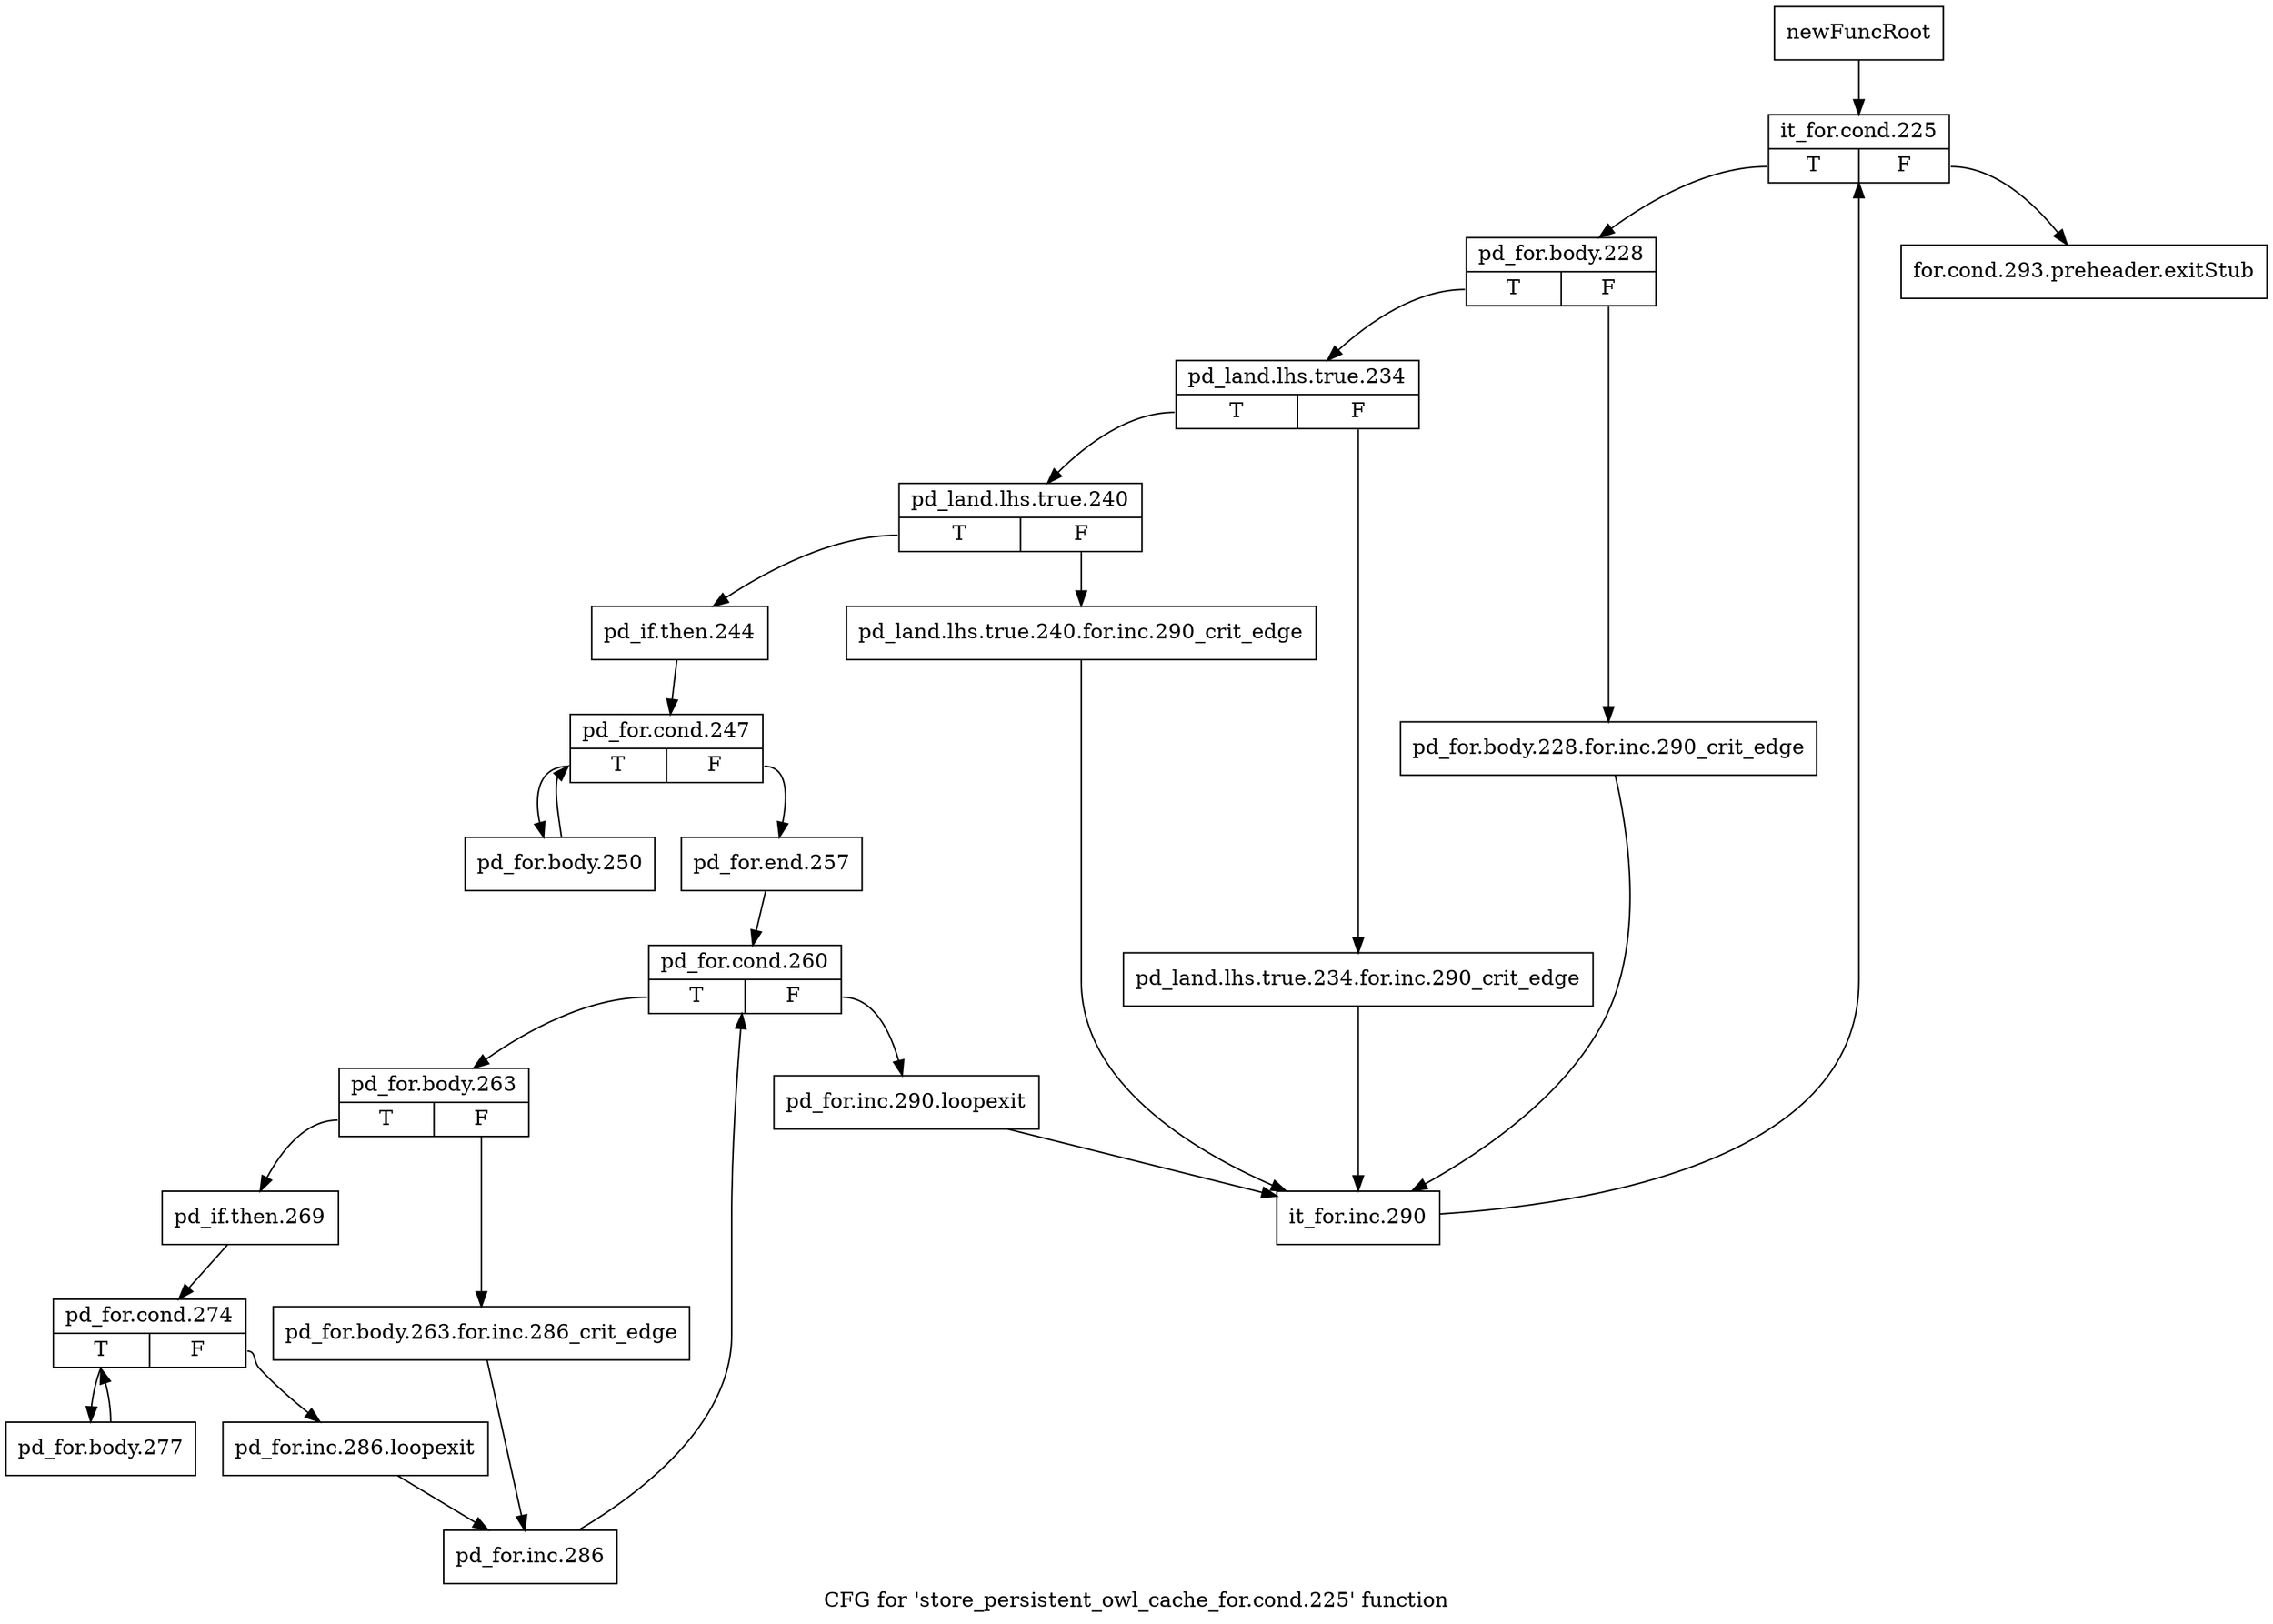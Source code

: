 digraph "CFG for 'store_persistent_owl_cache_for.cond.225' function" {
	label="CFG for 'store_persistent_owl_cache_for.cond.225' function";

	Node0x473b270 [shape=record,label="{newFuncRoot}"];
	Node0x473b270 -> Node0x473b310;
	Node0x473b2c0 [shape=record,label="{for.cond.293.preheader.exitStub}"];
	Node0x473b310 [shape=record,label="{it_for.cond.225|{<s0>T|<s1>F}}"];
	Node0x473b310:s0 -> Node0x473b360;
	Node0x473b310:s1 -> Node0x473b2c0;
	Node0x473b360 [shape=record,label="{pd_for.body.228|{<s0>T|<s1>F}}"];
	Node0x473b360:s0 -> Node0x473b400;
	Node0x473b360:s1 -> Node0x473b3b0;
	Node0x473b3b0 [shape=record,label="{pd_for.body.228.for.inc.290_crit_edge}"];
	Node0x473b3b0 -> Node0x473b6d0;
	Node0x473b400 [shape=record,label="{pd_land.lhs.true.234|{<s0>T|<s1>F}}"];
	Node0x473b400:s0 -> Node0x473b4a0;
	Node0x473b400:s1 -> Node0x473b450;
	Node0x473b450 [shape=record,label="{pd_land.lhs.true.234.for.inc.290_crit_edge}"];
	Node0x473b450 -> Node0x473b6d0;
	Node0x473b4a0 [shape=record,label="{pd_land.lhs.true.240|{<s0>T|<s1>F}}"];
	Node0x473b4a0:s0 -> Node0x473b540;
	Node0x473b4a0:s1 -> Node0x473b4f0;
	Node0x473b4f0 [shape=record,label="{pd_land.lhs.true.240.for.inc.290_crit_edge}"];
	Node0x473b4f0 -> Node0x473b6d0;
	Node0x473b540 [shape=record,label="{pd_if.then.244}"];
	Node0x473b540 -> Node0x473b590;
	Node0x473b590 [shape=record,label="{pd_for.cond.247|{<s0>T|<s1>F}}"];
	Node0x473b590:s0 -> Node0x473b950;
	Node0x473b590:s1 -> Node0x473b5e0;
	Node0x473b5e0 [shape=record,label="{pd_for.end.257}"];
	Node0x473b5e0 -> Node0x473b630;
	Node0x473b630 [shape=record,label="{pd_for.cond.260|{<s0>T|<s1>F}}"];
	Node0x473b630:s0 -> Node0x473b720;
	Node0x473b630:s1 -> Node0x473b680;
	Node0x473b680 [shape=record,label="{pd_for.inc.290.loopexit}"];
	Node0x473b680 -> Node0x473b6d0;
	Node0x473b6d0 [shape=record,label="{it_for.inc.290}"];
	Node0x473b6d0 -> Node0x473b310;
	Node0x473b720 [shape=record,label="{pd_for.body.263|{<s0>T|<s1>F}}"];
	Node0x473b720:s0 -> Node0x473b7c0;
	Node0x473b720:s1 -> Node0x473b770;
	Node0x473b770 [shape=record,label="{pd_for.body.263.for.inc.286_crit_edge}"];
	Node0x473b770 -> Node0x473b8b0;
	Node0x473b7c0 [shape=record,label="{pd_if.then.269}"];
	Node0x473b7c0 -> Node0x473b810;
	Node0x473b810 [shape=record,label="{pd_for.cond.274|{<s0>T|<s1>F}}"];
	Node0x473b810:s0 -> Node0x473b900;
	Node0x473b810:s1 -> Node0x473b860;
	Node0x473b860 [shape=record,label="{pd_for.inc.286.loopexit}"];
	Node0x473b860 -> Node0x473b8b0;
	Node0x473b8b0 [shape=record,label="{pd_for.inc.286}"];
	Node0x473b8b0 -> Node0x473b630;
	Node0x473b900 [shape=record,label="{pd_for.body.277}"];
	Node0x473b900 -> Node0x473b810;
	Node0x473b950 [shape=record,label="{pd_for.body.250}"];
	Node0x473b950 -> Node0x473b590;
}
